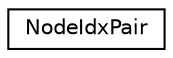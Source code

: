 digraph "Graphical Class Hierarchy"
{
 // LATEX_PDF_SIZE
  edge [fontname="Helvetica",fontsize="10",labelfontname="Helvetica",labelfontsize="10"];
  node [fontname="Helvetica",fontsize="10",shape=record];
  rankdir="LR";
  Node0 [label="NodeIdxPair",height=0.2,width=0.4,color="black", fillcolor="white", style="filled",URL="$structarm__compute_1_1graph_1_1_node_idx_pair.xhtml",tooltip="NodeID-index struct."];
}
